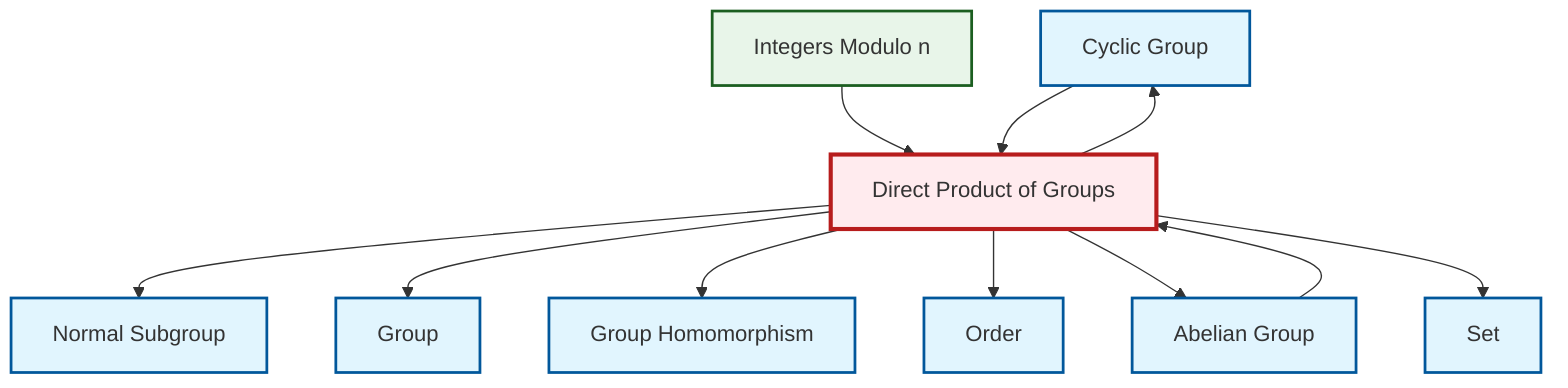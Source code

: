 graph TD
    classDef definition fill:#e1f5fe,stroke:#01579b,stroke-width:2px
    classDef theorem fill:#f3e5f5,stroke:#4a148c,stroke-width:2px
    classDef axiom fill:#fff3e0,stroke:#e65100,stroke-width:2px
    classDef example fill:#e8f5e9,stroke:#1b5e20,stroke-width:2px
    classDef current fill:#ffebee,stroke:#b71c1c,stroke-width:3px
    def-cyclic-group["Cyclic Group"]:::definition
    def-homomorphism["Group Homomorphism"]:::definition
    ex-quotient-integers-mod-n["Integers Modulo n"]:::example
    def-set["Set"]:::definition
    def-normal-subgroup["Normal Subgroup"]:::definition
    def-direct-product["Direct Product of Groups"]:::definition
    def-group["Group"]:::definition
    def-order["Order"]:::definition
    def-abelian-group["Abelian Group"]:::definition
    def-abelian-group --> def-direct-product
    def-direct-product --> def-normal-subgroup
    def-direct-product --> def-cyclic-group
    ex-quotient-integers-mod-n --> def-direct-product
    def-cyclic-group --> def-direct-product
    def-direct-product --> def-group
    def-direct-product --> def-homomorphism
    def-direct-product --> def-order
    def-direct-product --> def-abelian-group
    def-direct-product --> def-set
    class def-direct-product current